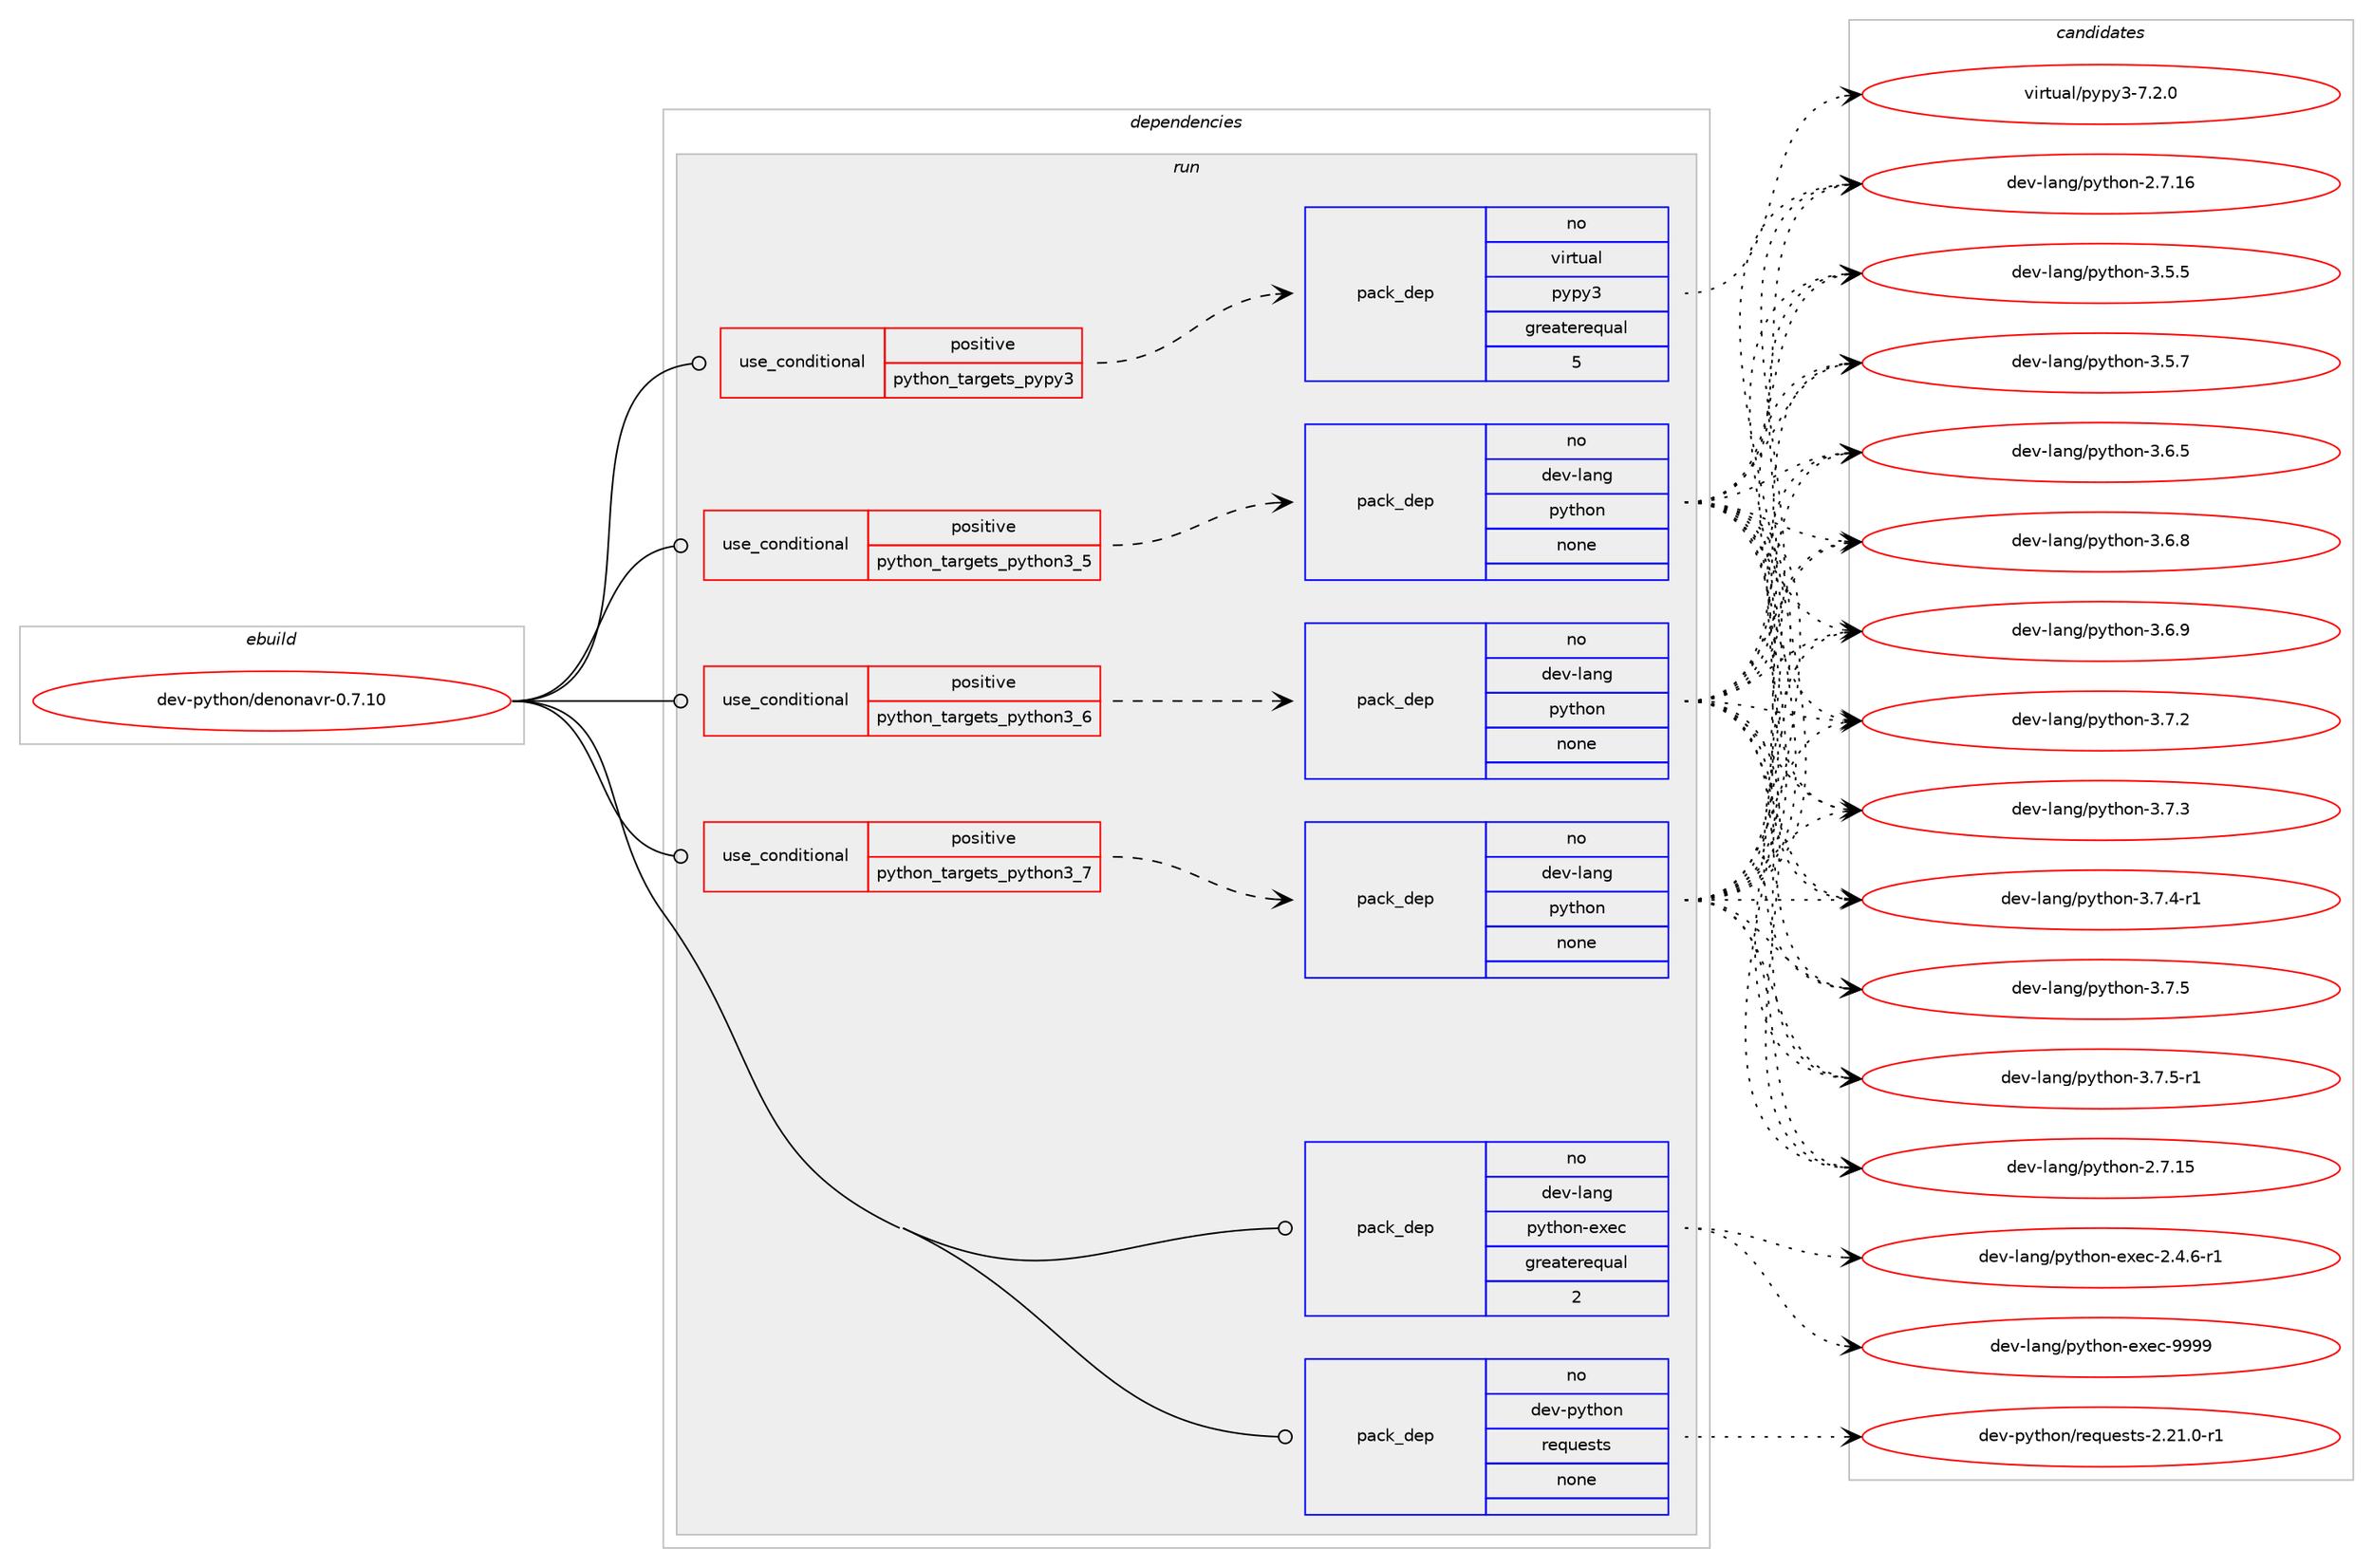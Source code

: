 digraph prolog {

# *************
# Graph options
# *************

newrank=true;
concentrate=true;
compound=true;
graph [rankdir=LR,fontname=Helvetica,fontsize=10,ranksep=1.5];#, ranksep=2.5, nodesep=0.2];
edge  [arrowhead=vee];
node  [fontname=Helvetica,fontsize=10];

# **********
# The ebuild
# **********

subgraph cluster_leftcol {
color=gray;
rank=same;
label=<<i>ebuild</i>>;
id [label="dev-python/denonavr-0.7.10", color=red, width=4, href="../dev-python/denonavr-0.7.10.svg"];
}

# ****************
# The dependencies
# ****************

subgraph cluster_midcol {
color=gray;
label=<<i>dependencies</i>>;
subgraph cluster_compile {
fillcolor="#eeeeee";
style=filled;
label=<<i>compile</i>>;
}
subgraph cluster_compileandrun {
fillcolor="#eeeeee";
style=filled;
label=<<i>compile and run</i>>;
}
subgraph cluster_run {
fillcolor="#eeeeee";
style=filled;
label=<<i>run</i>>;
subgraph cond138327 {
dependency601242 [label=<<TABLE BORDER="0" CELLBORDER="1" CELLSPACING="0" CELLPADDING="4"><TR><TD ROWSPAN="3" CELLPADDING="10">use_conditional</TD></TR><TR><TD>positive</TD></TR><TR><TD>python_targets_pypy3</TD></TR></TABLE>>, shape=none, color=red];
subgraph pack451121 {
dependency601243 [label=<<TABLE BORDER="0" CELLBORDER="1" CELLSPACING="0" CELLPADDING="4" WIDTH="220"><TR><TD ROWSPAN="6" CELLPADDING="30">pack_dep</TD></TR><TR><TD WIDTH="110">no</TD></TR><TR><TD>virtual</TD></TR><TR><TD>pypy3</TD></TR><TR><TD>greaterequal</TD></TR><TR><TD>5</TD></TR></TABLE>>, shape=none, color=blue];
}
dependency601242:e -> dependency601243:w [weight=20,style="dashed",arrowhead="vee"];
}
id:e -> dependency601242:w [weight=20,style="solid",arrowhead="odot"];
subgraph cond138328 {
dependency601244 [label=<<TABLE BORDER="0" CELLBORDER="1" CELLSPACING="0" CELLPADDING="4"><TR><TD ROWSPAN="3" CELLPADDING="10">use_conditional</TD></TR><TR><TD>positive</TD></TR><TR><TD>python_targets_python3_5</TD></TR></TABLE>>, shape=none, color=red];
subgraph pack451122 {
dependency601245 [label=<<TABLE BORDER="0" CELLBORDER="1" CELLSPACING="0" CELLPADDING="4" WIDTH="220"><TR><TD ROWSPAN="6" CELLPADDING="30">pack_dep</TD></TR><TR><TD WIDTH="110">no</TD></TR><TR><TD>dev-lang</TD></TR><TR><TD>python</TD></TR><TR><TD>none</TD></TR><TR><TD></TD></TR></TABLE>>, shape=none, color=blue];
}
dependency601244:e -> dependency601245:w [weight=20,style="dashed",arrowhead="vee"];
}
id:e -> dependency601244:w [weight=20,style="solid",arrowhead="odot"];
subgraph cond138329 {
dependency601246 [label=<<TABLE BORDER="0" CELLBORDER="1" CELLSPACING="0" CELLPADDING="4"><TR><TD ROWSPAN="3" CELLPADDING="10">use_conditional</TD></TR><TR><TD>positive</TD></TR><TR><TD>python_targets_python3_6</TD></TR></TABLE>>, shape=none, color=red];
subgraph pack451123 {
dependency601247 [label=<<TABLE BORDER="0" CELLBORDER="1" CELLSPACING="0" CELLPADDING="4" WIDTH="220"><TR><TD ROWSPAN="6" CELLPADDING="30">pack_dep</TD></TR><TR><TD WIDTH="110">no</TD></TR><TR><TD>dev-lang</TD></TR><TR><TD>python</TD></TR><TR><TD>none</TD></TR><TR><TD></TD></TR></TABLE>>, shape=none, color=blue];
}
dependency601246:e -> dependency601247:w [weight=20,style="dashed",arrowhead="vee"];
}
id:e -> dependency601246:w [weight=20,style="solid",arrowhead="odot"];
subgraph cond138330 {
dependency601248 [label=<<TABLE BORDER="0" CELLBORDER="1" CELLSPACING="0" CELLPADDING="4"><TR><TD ROWSPAN="3" CELLPADDING="10">use_conditional</TD></TR><TR><TD>positive</TD></TR><TR><TD>python_targets_python3_7</TD></TR></TABLE>>, shape=none, color=red];
subgraph pack451124 {
dependency601249 [label=<<TABLE BORDER="0" CELLBORDER="1" CELLSPACING="0" CELLPADDING="4" WIDTH="220"><TR><TD ROWSPAN="6" CELLPADDING="30">pack_dep</TD></TR><TR><TD WIDTH="110">no</TD></TR><TR><TD>dev-lang</TD></TR><TR><TD>python</TD></TR><TR><TD>none</TD></TR><TR><TD></TD></TR></TABLE>>, shape=none, color=blue];
}
dependency601248:e -> dependency601249:w [weight=20,style="dashed",arrowhead="vee"];
}
id:e -> dependency601248:w [weight=20,style="solid",arrowhead="odot"];
subgraph pack451125 {
dependency601250 [label=<<TABLE BORDER="0" CELLBORDER="1" CELLSPACING="0" CELLPADDING="4" WIDTH="220"><TR><TD ROWSPAN="6" CELLPADDING="30">pack_dep</TD></TR><TR><TD WIDTH="110">no</TD></TR><TR><TD>dev-lang</TD></TR><TR><TD>python-exec</TD></TR><TR><TD>greaterequal</TD></TR><TR><TD>2</TD></TR></TABLE>>, shape=none, color=blue];
}
id:e -> dependency601250:w [weight=20,style="solid",arrowhead="odot"];
subgraph pack451126 {
dependency601251 [label=<<TABLE BORDER="0" CELLBORDER="1" CELLSPACING="0" CELLPADDING="4" WIDTH="220"><TR><TD ROWSPAN="6" CELLPADDING="30">pack_dep</TD></TR><TR><TD WIDTH="110">no</TD></TR><TR><TD>dev-python</TD></TR><TR><TD>requests</TD></TR><TR><TD>none</TD></TR><TR><TD></TD></TR></TABLE>>, shape=none, color=blue];
}
id:e -> dependency601251:w [weight=20,style="solid",arrowhead="odot"];
}
}

# **************
# The candidates
# **************

subgraph cluster_choices {
rank=same;
color=gray;
label=<<i>candidates</i>>;

subgraph choice451121 {
color=black;
nodesep=1;
choice118105114116117971084711212111212151455546504648 [label="virtual/pypy3-7.2.0", color=red, width=4,href="../virtual/pypy3-7.2.0.svg"];
dependency601243:e -> choice118105114116117971084711212111212151455546504648:w [style=dotted,weight="100"];
}
subgraph choice451122 {
color=black;
nodesep=1;
choice10010111845108971101034711212111610411111045504655464953 [label="dev-lang/python-2.7.15", color=red, width=4,href="../dev-lang/python-2.7.15.svg"];
choice10010111845108971101034711212111610411111045504655464954 [label="dev-lang/python-2.7.16", color=red, width=4,href="../dev-lang/python-2.7.16.svg"];
choice100101118451089711010347112121116104111110455146534653 [label="dev-lang/python-3.5.5", color=red, width=4,href="../dev-lang/python-3.5.5.svg"];
choice100101118451089711010347112121116104111110455146534655 [label="dev-lang/python-3.5.7", color=red, width=4,href="../dev-lang/python-3.5.7.svg"];
choice100101118451089711010347112121116104111110455146544653 [label="dev-lang/python-3.6.5", color=red, width=4,href="../dev-lang/python-3.6.5.svg"];
choice100101118451089711010347112121116104111110455146544656 [label="dev-lang/python-3.6.8", color=red, width=4,href="../dev-lang/python-3.6.8.svg"];
choice100101118451089711010347112121116104111110455146544657 [label="dev-lang/python-3.6.9", color=red, width=4,href="../dev-lang/python-3.6.9.svg"];
choice100101118451089711010347112121116104111110455146554650 [label="dev-lang/python-3.7.2", color=red, width=4,href="../dev-lang/python-3.7.2.svg"];
choice100101118451089711010347112121116104111110455146554651 [label="dev-lang/python-3.7.3", color=red, width=4,href="../dev-lang/python-3.7.3.svg"];
choice1001011184510897110103471121211161041111104551465546524511449 [label="dev-lang/python-3.7.4-r1", color=red, width=4,href="../dev-lang/python-3.7.4-r1.svg"];
choice100101118451089711010347112121116104111110455146554653 [label="dev-lang/python-3.7.5", color=red, width=4,href="../dev-lang/python-3.7.5.svg"];
choice1001011184510897110103471121211161041111104551465546534511449 [label="dev-lang/python-3.7.5-r1", color=red, width=4,href="../dev-lang/python-3.7.5-r1.svg"];
dependency601245:e -> choice10010111845108971101034711212111610411111045504655464953:w [style=dotted,weight="100"];
dependency601245:e -> choice10010111845108971101034711212111610411111045504655464954:w [style=dotted,weight="100"];
dependency601245:e -> choice100101118451089711010347112121116104111110455146534653:w [style=dotted,weight="100"];
dependency601245:e -> choice100101118451089711010347112121116104111110455146534655:w [style=dotted,weight="100"];
dependency601245:e -> choice100101118451089711010347112121116104111110455146544653:w [style=dotted,weight="100"];
dependency601245:e -> choice100101118451089711010347112121116104111110455146544656:w [style=dotted,weight="100"];
dependency601245:e -> choice100101118451089711010347112121116104111110455146544657:w [style=dotted,weight="100"];
dependency601245:e -> choice100101118451089711010347112121116104111110455146554650:w [style=dotted,weight="100"];
dependency601245:e -> choice100101118451089711010347112121116104111110455146554651:w [style=dotted,weight="100"];
dependency601245:e -> choice1001011184510897110103471121211161041111104551465546524511449:w [style=dotted,weight="100"];
dependency601245:e -> choice100101118451089711010347112121116104111110455146554653:w [style=dotted,weight="100"];
dependency601245:e -> choice1001011184510897110103471121211161041111104551465546534511449:w [style=dotted,weight="100"];
}
subgraph choice451123 {
color=black;
nodesep=1;
choice10010111845108971101034711212111610411111045504655464953 [label="dev-lang/python-2.7.15", color=red, width=4,href="../dev-lang/python-2.7.15.svg"];
choice10010111845108971101034711212111610411111045504655464954 [label="dev-lang/python-2.7.16", color=red, width=4,href="../dev-lang/python-2.7.16.svg"];
choice100101118451089711010347112121116104111110455146534653 [label="dev-lang/python-3.5.5", color=red, width=4,href="../dev-lang/python-3.5.5.svg"];
choice100101118451089711010347112121116104111110455146534655 [label="dev-lang/python-3.5.7", color=red, width=4,href="../dev-lang/python-3.5.7.svg"];
choice100101118451089711010347112121116104111110455146544653 [label="dev-lang/python-3.6.5", color=red, width=4,href="../dev-lang/python-3.6.5.svg"];
choice100101118451089711010347112121116104111110455146544656 [label="dev-lang/python-3.6.8", color=red, width=4,href="../dev-lang/python-3.6.8.svg"];
choice100101118451089711010347112121116104111110455146544657 [label="dev-lang/python-3.6.9", color=red, width=4,href="../dev-lang/python-3.6.9.svg"];
choice100101118451089711010347112121116104111110455146554650 [label="dev-lang/python-3.7.2", color=red, width=4,href="../dev-lang/python-3.7.2.svg"];
choice100101118451089711010347112121116104111110455146554651 [label="dev-lang/python-3.7.3", color=red, width=4,href="../dev-lang/python-3.7.3.svg"];
choice1001011184510897110103471121211161041111104551465546524511449 [label="dev-lang/python-3.7.4-r1", color=red, width=4,href="../dev-lang/python-3.7.4-r1.svg"];
choice100101118451089711010347112121116104111110455146554653 [label="dev-lang/python-3.7.5", color=red, width=4,href="../dev-lang/python-3.7.5.svg"];
choice1001011184510897110103471121211161041111104551465546534511449 [label="dev-lang/python-3.7.5-r1", color=red, width=4,href="../dev-lang/python-3.7.5-r1.svg"];
dependency601247:e -> choice10010111845108971101034711212111610411111045504655464953:w [style=dotted,weight="100"];
dependency601247:e -> choice10010111845108971101034711212111610411111045504655464954:w [style=dotted,weight="100"];
dependency601247:e -> choice100101118451089711010347112121116104111110455146534653:w [style=dotted,weight="100"];
dependency601247:e -> choice100101118451089711010347112121116104111110455146534655:w [style=dotted,weight="100"];
dependency601247:e -> choice100101118451089711010347112121116104111110455146544653:w [style=dotted,weight="100"];
dependency601247:e -> choice100101118451089711010347112121116104111110455146544656:w [style=dotted,weight="100"];
dependency601247:e -> choice100101118451089711010347112121116104111110455146544657:w [style=dotted,weight="100"];
dependency601247:e -> choice100101118451089711010347112121116104111110455146554650:w [style=dotted,weight="100"];
dependency601247:e -> choice100101118451089711010347112121116104111110455146554651:w [style=dotted,weight="100"];
dependency601247:e -> choice1001011184510897110103471121211161041111104551465546524511449:w [style=dotted,weight="100"];
dependency601247:e -> choice100101118451089711010347112121116104111110455146554653:w [style=dotted,weight="100"];
dependency601247:e -> choice1001011184510897110103471121211161041111104551465546534511449:w [style=dotted,weight="100"];
}
subgraph choice451124 {
color=black;
nodesep=1;
choice10010111845108971101034711212111610411111045504655464953 [label="dev-lang/python-2.7.15", color=red, width=4,href="../dev-lang/python-2.7.15.svg"];
choice10010111845108971101034711212111610411111045504655464954 [label="dev-lang/python-2.7.16", color=red, width=4,href="../dev-lang/python-2.7.16.svg"];
choice100101118451089711010347112121116104111110455146534653 [label="dev-lang/python-3.5.5", color=red, width=4,href="../dev-lang/python-3.5.5.svg"];
choice100101118451089711010347112121116104111110455146534655 [label="dev-lang/python-3.5.7", color=red, width=4,href="../dev-lang/python-3.5.7.svg"];
choice100101118451089711010347112121116104111110455146544653 [label="dev-lang/python-3.6.5", color=red, width=4,href="../dev-lang/python-3.6.5.svg"];
choice100101118451089711010347112121116104111110455146544656 [label="dev-lang/python-3.6.8", color=red, width=4,href="../dev-lang/python-3.6.8.svg"];
choice100101118451089711010347112121116104111110455146544657 [label="dev-lang/python-3.6.9", color=red, width=4,href="../dev-lang/python-3.6.9.svg"];
choice100101118451089711010347112121116104111110455146554650 [label="dev-lang/python-3.7.2", color=red, width=4,href="../dev-lang/python-3.7.2.svg"];
choice100101118451089711010347112121116104111110455146554651 [label="dev-lang/python-3.7.3", color=red, width=4,href="../dev-lang/python-3.7.3.svg"];
choice1001011184510897110103471121211161041111104551465546524511449 [label="dev-lang/python-3.7.4-r1", color=red, width=4,href="../dev-lang/python-3.7.4-r1.svg"];
choice100101118451089711010347112121116104111110455146554653 [label="dev-lang/python-3.7.5", color=red, width=4,href="../dev-lang/python-3.7.5.svg"];
choice1001011184510897110103471121211161041111104551465546534511449 [label="dev-lang/python-3.7.5-r1", color=red, width=4,href="../dev-lang/python-3.7.5-r1.svg"];
dependency601249:e -> choice10010111845108971101034711212111610411111045504655464953:w [style=dotted,weight="100"];
dependency601249:e -> choice10010111845108971101034711212111610411111045504655464954:w [style=dotted,weight="100"];
dependency601249:e -> choice100101118451089711010347112121116104111110455146534653:w [style=dotted,weight="100"];
dependency601249:e -> choice100101118451089711010347112121116104111110455146534655:w [style=dotted,weight="100"];
dependency601249:e -> choice100101118451089711010347112121116104111110455146544653:w [style=dotted,weight="100"];
dependency601249:e -> choice100101118451089711010347112121116104111110455146544656:w [style=dotted,weight="100"];
dependency601249:e -> choice100101118451089711010347112121116104111110455146544657:w [style=dotted,weight="100"];
dependency601249:e -> choice100101118451089711010347112121116104111110455146554650:w [style=dotted,weight="100"];
dependency601249:e -> choice100101118451089711010347112121116104111110455146554651:w [style=dotted,weight="100"];
dependency601249:e -> choice1001011184510897110103471121211161041111104551465546524511449:w [style=dotted,weight="100"];
dependency601249:e -> choice100101118451089711010347112121116104111110455146554653:w [style=dotted,weight="100"];
dependency601249:e -> choice1001011184510897110103471121211161041111104551465546534511449:w [style=dotted,weight="100"];
}
subgraph choice451125 {
color=black;
nodesep=1;
choice10010111845108971101034711212111610411111045101120101994550465246544511449 [label="dev-lang/python-exec-2.4.6-r1", color=red, width=4,href="../dev-lang/python-exec-2.4.6-r1.svg"];
choice10010111845108971101034711212111610411111045101120101994557575757 [label="dev-lang/python-exec-9999", color=red, width=4,href="../dev-lang/python-exec-9999.svg"];
dependency601250:e -> choice10010111845108971101034711212111610411111045101120101994550465246544511449:w [style=dotted,weight="100"];
dependency601250:e -> choice10010111845108971101034711212111610411111045101120101994557575757:w [style=dotted,weight="100"];
}
subgraph choice451126 {
color=black;
nodesep=1;
choice1001011184511212111610411111047114101113117101115116115455046504946484511449 [label="dev-python/requests-2.21.0-r1", color=red, width=4,href="../dev-python/requests-2.21.0-r1.svg"];
dependency601251:e -> choice1001011184511212111610411111047114101113117101115116115455046504946484511449:w [style=dotted,weight="100"];
}
}

}
